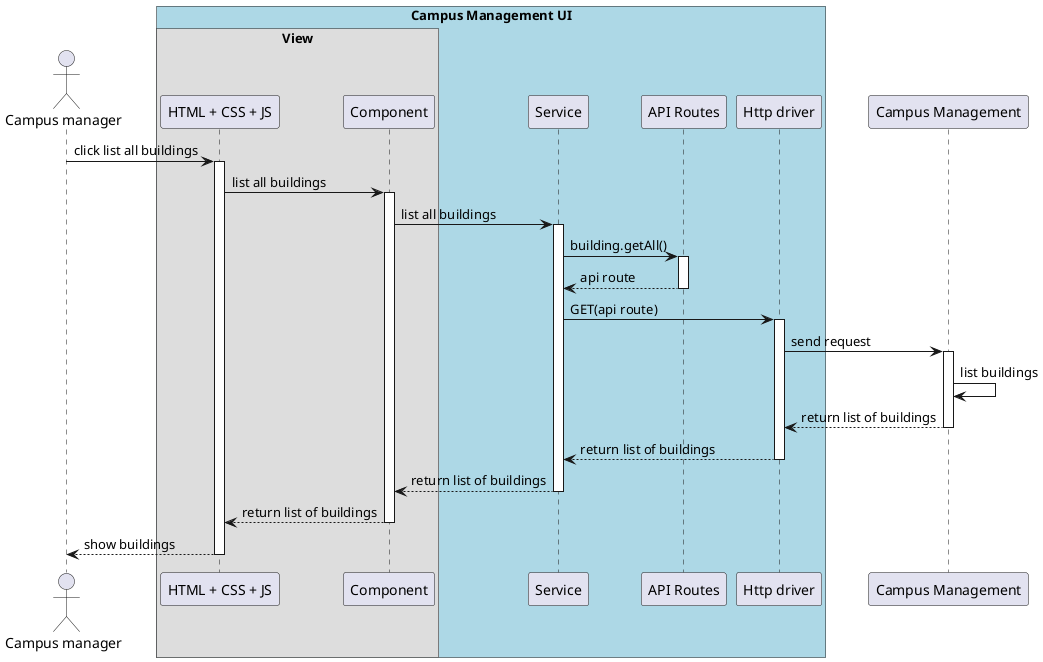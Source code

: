 @startuml SD Lv3
!pragma teoz true

actor "Campus manager" as user
box "Campus Management UI" #LightBlue

    box "View"
        participant "HTML + CSS + JS" as html
        participant "Component" as component
    end box
    participant "Service" as service
    participant "API Routes" as API_ROUTES
    participant "Http driver" as http

end box
participant "Campus Management" as campus

user -> html : click list all buildings
activate html

    html -> component : list all buildings
    activate component

        component -> service : list all buildings
        activate service

            service -> API_ROUTES : building.getAll()
            activate API_ROUTES

            API_ROUTES --> service : api route
            deactivate API_ROUTES

            service -> http : GET(api route)
            activate http

                http -> campus : send request
                activate campus

                    campus -> campus : list buildings
                    
                campus --> http : return list of buildings
                deactivate campus

            http --> service : return list of buildings
            deactivate http

        service --> component : return list of buildings
        deactivate service

    component --> html : return list of buildings
    deactivate component

html --> user : show buildings
deactivate html


@enduml